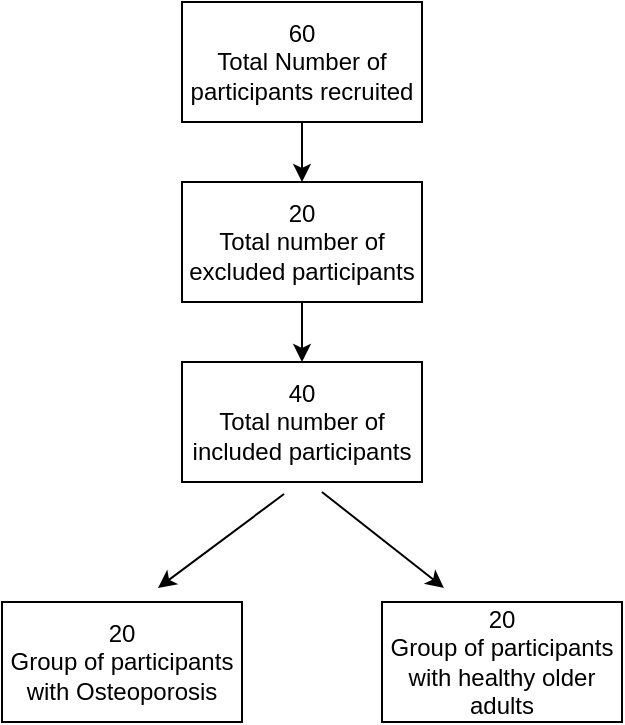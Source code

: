 <mxfile version="20.2.1" type="github">
  <diagram id="0cu_SJoZnBy_3Su1YbZQ" name="Page-1">
    <mxGraphModel dx="868" dy="1582" grid="1" gridSize="10" guides="1" tooltips="1" connect="1" arrows="1" fold="1" page="1" pageScale="1" pageWidth="850" pageHeight="1100" math="0" shadow="0">
      <root>
        <mxCell id="0" />
        <mxCell id="1" parent="0" />
        <mxCell id="Qf1WDNYy3VTvzd_KDpJm-3" value="60&lt;br&gt;Total Number of participants recruited" style="rounded=0;whiteSpace=wrap;html=1;" vertex="1" parent="1">
          <mxGeometry x="310" y="-150" width="120" height="60" as="geometry" />
        </mxCell>
        <mxCell id="Qf1WDNYy3VTvzd_KDpJm-4" value="20&lt;br&gt;Total number of excluded participants" style="rounded=0;whiteSpace=wrap;html=1;" vertex="1" parent="1">
          <mxGeometry x="310" y="-60" width="120" height="60" as="geometry" />
        </mxCell>
        <mxCell id="Qf1WDNYy3VTvzd_KDpJm-5" value="40&lt;br&gt;Total number of included participants" style="rounded=0;whiteSpace=wrap;html=1;" vertex="1" parent="1">
          <mxGeometry x="310" y="30" width="120" height="60" as="geometry" />
        </mxCell>
        <mxCell id="Qf1WDNYy3VTvzd_KDpJm-6" value="20&lt;br&gt;Group of participants with Osteoporosis" style="rounded=0;whiteSpace=wrap;html=1;" vertex="1" parent="1">
          <mxGeometry x="220" y="150" width="120" height="60" as="geometry" />
        </mxCell>
        <mxCell id="Qf1WDNYy3VTvzd_KDpJm-8" value="20&lt;br&gt;Group of participants with healthy older adults" style="rounded=0;whiteSpace=wrap;html=1;" vertex="1" parent="1">
          <mxGeometry x="410" y="150" width="120" height="60" as="geometry" />
        </mxCell>
        <mxCell id="Qf1WDNYy3VTvzd_KDpJm-9" value="" style="endArrow=classic;html=1;rounded=0;exitX=0.5;exitY=1;exitDx=0;exitDy=0;" edge="1" parent="1" source="Qf1WDNYy3VTvzd_KDpJm-3">
          <mxGeometry relative="1" as="geometry">
            <mxPoint x="370" y="-20" as="sourcePoint" />
            <mxPoint x="370" y="-60" as="targetPoint" />
          </mxGeometry>
        </mxCell>
        <mxCell id="Qf1WDNYy3VTvzd_KDpJm-12" value="" style="endArrow=classic;html=1;rounded=0;entryX=0.5;entryY=0;entryDx=0;entryDy=0;exitX=0.5;exitY=1;exitDx=0;exitDy=0;" edge="1" parent="1" source="Qf1WDNYy3VTvzd_KDpJm-4" target="Qf1WDNYy3VTvzd_KDpJm-5">
          <mxGeometry relative="1" as="geometry">
            <mxPoint x="370" y="10" as="sourcePoint" />
            <mxPoint x="370" y="-60" as="targetPoint" />
          </mxGeometry>
        </mxCell>
        <mxCell id="Qf1WDNYy3VTvzd_KDpJm-15" value="" style="endArrow=classic;html=1;rounded=0;exitX=0.425;exitY=1.1;exitDx=0;exitDy=0;exitPerimeter=0;entryX=0.65;entryY=-0.117;entryDx=0;entryDy=0;entryPerimeter=0;" edge="1" parent="1" source="Qf1WDNYy3VTvzd_KDpJm-5" target="Qf1WDNYy3VTvzd_KDpJm-6">
          <mxGeometry width="50" height="50" relative="1" as="geometry">
            <mxPoint x="370" y="100" as="sourcePoint" />
            <mxPoint x="290" y="140" as="targetPoint" />
            <Array as="points" />
          </mxGeometry>
        </mxCell>
        <mxCell id="Qf1WDNYy3VTvzd_KDpJm-16" value="" style="endArrow=classic;html=1;rounded=0;entryX=0.258;entryY=-0.117;entryDx=0;entryDy=0;entryPerimeter=0;exitX=0.583;exitY=1.083;exitDx=0;exitDy=0;exitPerimeter=0;" edge="1" parent="1" source="Qf1WDNYy3VTvzd_KDpJm-5" target="Qf1WDNYy3VTvzd_KDpJm-8">
          <mxGeometry width="50" height="50" relative="1" as="geometry">
            <mxPoint x="358" y="91.98" as="sourcePoint" />
            <mxPoint x="300.04" y="139.98" as="targetPoint" />
            <Array as="points" />
          </mxGeometry>
        </mxCell>
      </root>
    </mxGraphModel>
  </diagram>
</mxfile>
